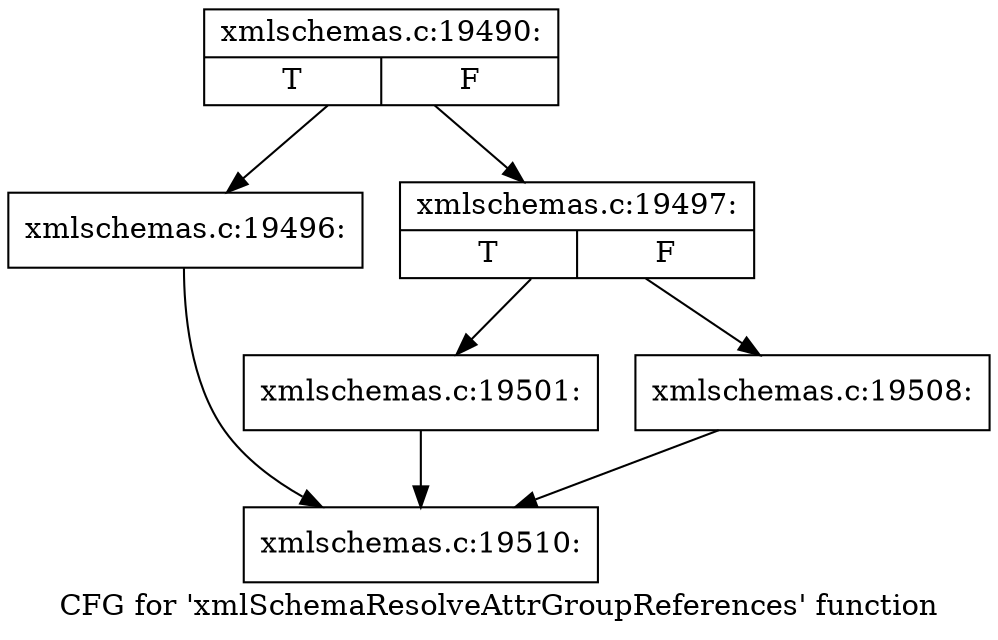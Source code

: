 digraph "CFG for 'xmlSchemaResolveAttrGroupReferences' function" {
	label="CFG for 'xmlSchemaResolveAttrGroupReferences' function";

	Node0x55d026338140 [shape=record,label="{xmlschemas.c:19490:|{<s0>T|<s1>F}}"];
	Node0x55d026338140 -> Node0x55d02633b9c0;
	Node0x55d026338140 -> Node0x55d02633ba10;
	Node0x55d02633b9c0 [shape=record,label="{xmlschemas.c:19496:}"];
	Node0x55d02633b9c0 -> Node0x55d026338190;
	Node0x55d02633ba10 [shape=record,label="{xmlschemas.c:19497:|{<s0>T|<s1>F}}"];
	Node0x55d02633ba10 -> Node0x55d02633cbd0;
	Node0x55d02633ba10 -> Node0x55d02633cc20;
	Node0x55d02633cbd0 [shape=record,label="{xmlschemas.c:19501:}"];
	Node0x55d02633cbd0 -> Node0x55d026338190;
	Node0x55d02633cc20 [shape=record,label="{xmlschemas.c:19508:}"];
	Node0x55d02633cc20 -> Node0x55d026338190;
	Node0x55d026338190 [shape=record,label="{xmlschemas.c:19510:}"];
}
